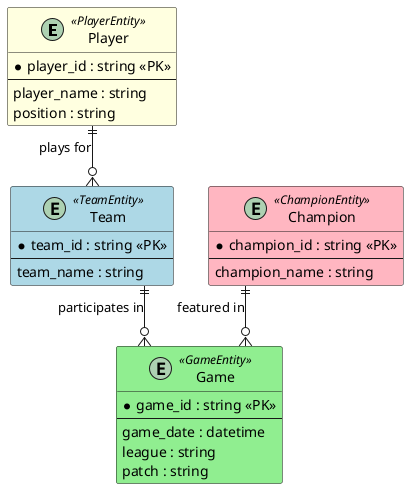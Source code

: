 @startuml
skinparam linetype ortho
skinparam class {
    BackgroundColor<<PlayerEntity>> LightYellow
    BackgroundColor<<TeamEntity>> LightBlue
    BackgroundColor<<GameEntity>> LightGreen
    BackgroundColor<<ChampionEntity>> LightPink
}

entity "Player" as P <<PlayerEntity>> {
    * player_id : string <<PK>>
    --
    player_name : string
    position : string
}

entity "Team" as T <<TeamEntity>> {
    * team_id : string <<PK>>
    --
    team_name : string
}

entity "Game" as G <<GameEntity>> {
    * game_id : string <<PK>>
    --
    game_date : datetime
    league : string
    patch : string
}

entity "Champion" as C <<ChampionEntity>> {
    * champion_id : string <<PK>>
    --
    champion_name : string
}

' Relationships
P ||--o{ T : "plays for"
T ||--o{ G : "participates in"
C ||--o{ G : "featured in"

@enduml